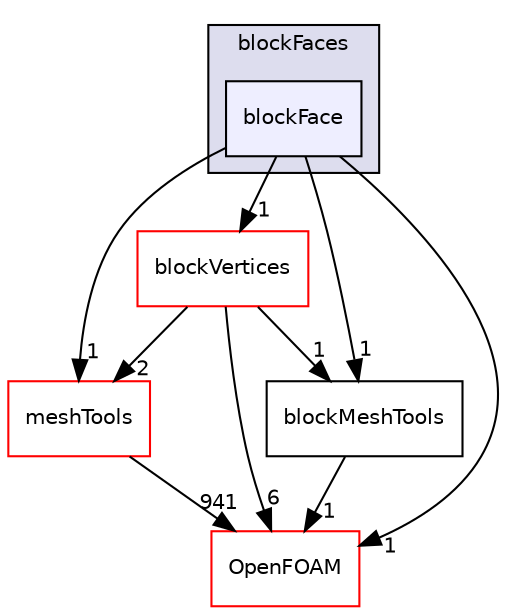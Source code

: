 digraph "src/mesh/blockMesh/blockFaces/blockFace" {
  bgcolor=transparent;
  compound=true
  node [ fontsize="10", fontname="Helvetica"];
  edge [ labelfontsize="10", labelfontname="Helvetica"];
  subgraph clusterdir_bd6d7609183954e4e602a5d911da1e0d {
    graph [ bgcolor="#ddddee", pencolor="black", label="blockFaces" fontname="Helvetica", fontsize="10", URL="dir_bd6d7609183954e4e602a5d911da1e0d.html"]
  dir_ec0d0fd54ac880d73a17d1ab8068f185 [shape=box, label="blockFace", style="filled", fillcolor="#eeeeff", pencolor="black", URL="dir_ec0d0fd54ac880d73a17d1ab8068f185.html"];
  }
  dir_93895511c18a9f0db9f27c0c000f3eac [shape=box label="blockVertices" color="red" URL="dir_93895511c18a9f0db9f27c0c000f3eac.html"];
  dir_ae30ad0bef50cf391b24c614251bb9fd [shape=box label="meshTools" color="red" URL="dir_ae30ad0bef50cf391b24c614251bb9fd.html"];
  dir_934fd699d4e73509f5b745cbde9009c9 [shape=box label="blockMeshTools" URL="dir_934fd699d4e73509f5b745cbde9009c9.html"];
  dir_c5473ff19b20e6ec4dfe5c310b3778a8 [shape=box label="OpenFOAM" color="red" URL="dir_c5473ff19b20e6ec4dfe5c310b3778a8.html"];
  dir_93895511c18a9f0db9f27c0c000f3eac->dir_ae30ad0bef50cf391b24c614251bb9fd [headlabel="2", labeldistance=1.5 headhref="dir_001916_001949.html"];
  dir_93895511c18a9f0db9f27c0c000f3eac->dir_934fd699d4e73509f5b745cbde9009c9 [headlabel="1", labeldistance=1.5 headhref="dir_001916_001912.html"];
  dir_93895511c18a9f0db9f27c0c000f3eac->dir_c5473ff19b20e6ec4dfe5c310b3778a8 [headlabel="6", labeldistance=1.5 headhref="dir_001916_002151.html"];
  dir_ec0d0fd54ac880d73a17d1ab8068f185->dir_93895511c18a9f0db9f27c0c000f3eac [headlabel="1", labeldistance=1.5 headhref="dir_001909_001916.html"];
  dir_ec0d0fd54ac880d73a17d1ab8068f185->dir_ae30ad0bef50cf391b24c614251bb9fd [headlabel="1", labeldistance=1.5 headhref="dir_001909_001949.html"];
  dir_ec0d0fd54ac880d73a17d1ab8068f185->dir_934fd699d4e73509f5b745cbde9009c9 [headlabel="1", labeldistance=1.5 headhref="dir_001909_001912.html"];
  dir_ec0d0fd54ac880d73a17d1ab8068f185->dir_c5473ff19b20e6ec4dfe5c310b3778a8 [headlabel="1", labeldistance=1.5 headhref="dir_001909_002151.html"];
  dir_ae30ad0bef50cf391b24c614251bb9fd->dir_c5473ff19b20e6ec4dfe5c310b3778a8 [headlabel="941", labeldistance=1.5 headhref="dir_001949_002151.html"];
  dir_934fd699d4e73509f5b745cbde9009c9->dir_c5473ff19b20e6ec4dfe5c310b3778a8 [headlabel="1", labeldistance=1.5 headhref="dir_001912_002151.html"];
}
